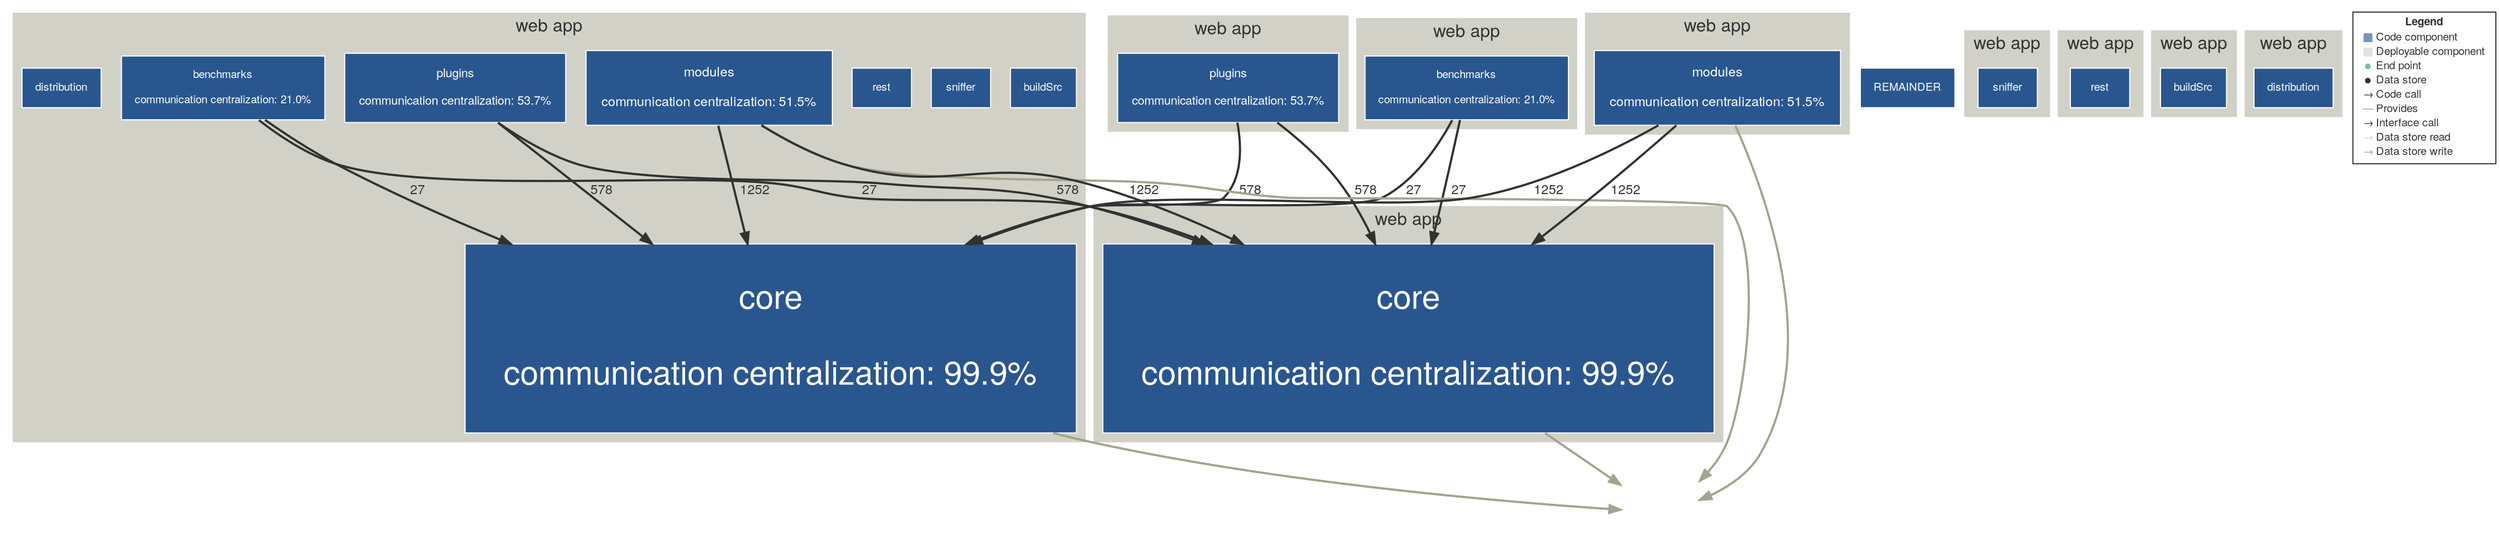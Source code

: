digraph "Graph" {
compound=true
rankdir=TD
subgraph "cluster-plugins" {
style="filled"
color="#D2D1C7"
fontname="Helvetica Neue"
fontsize="16"
fontcolor="#323232"
label="web app"
"plugins@plugins" [ shape="box" style="filled" fillcolor="#2A568F" penwidth="1" color="#FFFFFF" fontname="Helvetica Neue" fontcolor="#FFFFFF" fontsize="11" margin="0.176" label="plugins

communication centralization: 53.7%" ]
}
"4fca0fe6-64a4-45a4-ba1b-edbac917a4f3@NOT_DEPLOYED" [ shape="box" penwidth="0" fontname="Helvetica Neue" fontcolor="#323232" fontsize="16" image="icon-datastore.png" width="1.000" height="1.000" fixedsize="true" label="" ]
"REMAINDER@NOT_DEPLOYED" [ shape="box" style="filled" fillcolor="#2A568F" penwidth="1" color="#FFFFFF" fontname="Helvetica Neue" fontcolor="#FFFFFF" fontsize="10" margin="0.16" label="REMAINDER" ]
subgraph "cluster-core" {
style="filled"
color="#D2D1C7"
fontname="Helvetica Neue"
fontsize="16"
fontcolor="#323232"
label="web app"
"core@core" [ shape="box" style="filled" fillcolor="#2A568F" penwidth="1" color="#FFFFFF" fontname="Helvetica Neue" fontcolor="#FFFFFF" fontsize="30" margin="0.48" label="core

communication centralization: 99.9%" ]
}
subgraph "cluster-benchmarks" {
style="filled"
color="#D2D1C7"
fontname="Helvetica Neue"
fontsize="16"
fontcolor="#323232"
label="web app"
"benchmarks@benchmarks" [ shape="box" style="filled" fillcolor="#2A568F" penwidth="1" color="#FFFFFF" fontname="Helvetica Neue" fontcolor="#FFFFFF" fontsize="10" margin="0.16" label="benchmarks

communication centralization: 21.0%" ]
}
subgraph "cluster-:rootProject" {
style="filled"
color="#D2D1C7"
fontname="Helvetica Neue"
fontsize="16"
fontcolor="#323232"
label="web app"
"buildSrc@:rootProject" [ shape="box" style="filled" fillcolor="#2A568F" penwidth="1" color="#FFFFFF" fontname="Helvetica Neue" fontcolor="#FFFFFF" fontsize="10" margin="0.16" label="buildSrc" ]
"sniffer@:rootProject" [ shape="box" style="filled" fillcolor="#2A568F" penwidth="1" color="#FFFFFF" fontname="Helvetica Neue" fontcolor="#FFFFFF" fontsize="10" margin="0.16" label="sniffer" ]
"rest@:rootProject" [ shape="box" style="filled" fillcolor="#2A568F" penwidth="1" color="#FFFFFF" fontname="Helvetica Neue" fontcolor="#FFFFFF" fontsize="10" margin="0.16" label="rest" ]
"plugins@:rootProject" [ shape="box" style="filled" fillcolor="#2A568F" penwidth="1" color="#FFFFFF" fontname="Helvetica Neue" fontcolor="#FFFFFF" fontsize="11" margin="0.176" label="plugins

communication centralization: 53.7%" ]
"modules@:rootProject" [ shape="box" style="filled" fillcolor="#2A568F" penwidth="1" color="#FFFFFF" fontname="Helvetica Neue" fontcolor="#FFFFFF" fontsize="12" margin="0.192" label="modules

communication centralization: 51.5%" ]
"core@:rootProject" [ shape="box" style="filled" fillcolor="#2A568F" penwidth="1" color="#FFFFFF" fontname="Helvetica Neue" fontcolor="#FFFFFF" fontsize="30" margin="0.48" label="core

communication centralization: 99.9%" ]
"benchmarks@:rootProject" [ shape="box" style="filled" fillcolor="#2A568F" penwidth="1" color="#FFFFFF" fontname="Helvetica Neue" fontcolor="#FFFFFF" fontsize="10" margin="0.16" label="benchmarks

communication centralization: 21.0%" ]
"distribution@:rootProject" [ shape="box" style="filled" fillcolor="#2A568F" penwidth="1" color="#FFFFFF" fontname="Helvetica Neue" fontcolor="#FFFFFF" fontsize="10" margin="0.16" label="distribution" ]
}
subgraph "cluster-sniffer" {
style="filled"
color="#D2D1C7"
fontname="Helvetica Neue"
fontsize="16"
fontcolor="#323232"
label="web app"
"sniffer@sniffer" [ shape="box" style="filled" fillcolor="#2A568F" penwidth="1" color="#FFFFFF" fontname="Helvetica Neue" fontcolor="#FFFFFF" fontsize="10" margin="0.16" label="sniffer" ]
}
subgraph "cluster-rest" {
style="filled"
color="#D2D1C7"
fontname="Helvetica Neue"
fontsize="16"
fontcolor="#323232"
label="web app"
"rest@rest" [ shape="box" style="filled" fillcolor="#2A568F" penwidth="1" color="#FFFFFF" fontname="Helvetica Neue" fontcolor="#FFFFFF" fontsize="10" margin="0.16" label="rest" ]
}
subgraph "cluster-modules" {
style="filled"
color="#D2D1C7"
fontname="Helvetica Neue"
fontsize="16"
fontcolor="#323232"
label="web app"
"modules@modules" [ shape="box" style="filled" fillcolor="#2A568F" penwidth="1" color="#FFFFFF" fontname="Helvetica Neue" fontcolor="#FFFFFF" fontsize="12" margin="0.192" label="modules

communication centralization: 51.5%" ]
}
subgraph "cluster-buildSrc" {
style="filled"
color="#D2D1C7"
fontname="Helvetica Neue"
fontsize="16"
fontcolor="#323232"
label="web app"
"buildSrc@buildSrc" [ shape="box" style="filled" fillcolor="#2A568F" penwidth="1" color="#FFFFFF" fontname="Helvetica Neue" fontcolor="#FFFFFF" fontsize="10" margin="0.16" label="buildSrc" ]
}
subgraph "cluster-distribution" {
style="filled"
color="#D2D1C7"
fontname="Helvetica Neue"
fontsize="16"
fontcolor="#323232"
label="web app"
"distribution@distribution" [ shape="box" style="filled" fillcolor="#2A568F" penwidth="1" color="#FFFFFF" fontname="Helvetica Neue" fontcolor="#FFFFFF" fontsize="10" margin="0.16" label="distribution" ]
}
"plugins@plugins" -> "core@core" [ penwidth="2" color="#323232" fontcolor="#323232" fontname="Helvetica Neue" fontsize="12" label="  578" ]
"plugins@plugins" -> "core@:rootProject" [ penwidth="2" color="#323232" fontcolor="#323232" fontname="Helvetica Neue" fontsize="12" label="  578" ]
"core@core" -> "4fca0fe6-64a4-45a4-ba1b-edbac917a4f3@NOT_DEPLOYED" [ penwidth="2" color="#A4A38F" fontcolor="#A4A38F" fontname="Helvetica Neue" fontsize="12" label="" ]
"benchmarks@benchmarks" -> "core@core" [ penwidth="2" color="#323232" fontcolor="#323232" fontname="Helvetica Neue" fontsize="12" label="  27" ]
"benchmarks@benchmarks" -> "core@:rootProject" [ penwidth="2" color="#323232" fontcolor="#323232" fontname="Helvetica Neue" fontsize="12" label="  27" ]
"plugins@:rootProject" -> "core@core" [ penwidth="2" color="#323232" fontcolor="#323232" fontname="Helvetica Neue" fontsize="12" label="  578" ]
"plugins@:rootProject" -> "core@:rootProject" [ penwidth="2" color="#323232" fontcolor="#323232" fontname="Helvetica Neue" fontsize="12" label="  578" ]
"modules@:rootProject" -> "4fca0fe6-64a4-45a4-ba1b-edbac917a4f3@NOT_DEPLOYED" [ penwidth="2" color="#A4A38F" fontcolor="#A4A38F" fontname="Helvetica Neue" fontsize="12" label="" ]
"modules@:rootProject" -> "core@core" [ penwidth="2" color="#323232" fontcolor="#323232" fontname="Helvetica Neue" fontsize="12" label="  1252" ]
"modules@:rootProject" -> "core@:rootProject" [ penwidth="2" color="#323232" fontcolor="#323232" fontname="Helvetica Neue" fontsize="12" label="  1252" ]
"core@:rootProject" -> "4fca0fe6-64a4-45a4-ba1b-edbac917a4f3@NOT_DEPLOYED" [ penwidth="2" color="#A4A38F" fontcolor="#A4A38F" fontname="Helvetica Neue" fontsize="12" label="" ]
"benchmarks@:rootProject" -> "core@core" [ penwidth="2" color="#323232" fontcolor="#323232" fontname="Helvetica Neue" fontsize="12" label="  27" ]
"benchmarks@:rootProject" -> "core@:rootProject" [ penwidth="2" color="#323232" fontcolor="#323232" fontname="Helvetica Neue" fontsize="12" label="  27" ]
"modules@modules" -> "4fca0fe6-64a4-45a4-ba1b-edbac917a4f3@NOT_DEPLOYED" [ penwidth="2" color="#A4A38F" fontcolor="#A4A38F" fontname="Helvetica Neue" fontsize="12" label="" ]
"modules@modules" -> "core@core" [ penwidth="2" color="#323232" fontcolor="#323232" fontname="Helvetica Neue" fontsize="12" label="  1252" ]
"modules@modules" -> "core@:rootProject" [ penwidth="2" color="#323232" fontcolor="#323232" fontname="Helvetica Neue" fontsize="12" label="  1252" ]
"LEGEND" [ shape="box" style="filled" fillcolor="#FFFFFF" penwidth="1" color="#323232" fontname="Helvetica Neue" fontcolor="#323232" fontsize="10" label=<<TABLE BORDER="0" CELLPADDING="1" CELLSPACING="0">
<TR><TD COLSPAN="2"><B>Legend</B></TD></TR>
<TR><TD><FONT COLOR="#2A568F">&#9638;</FONT></TD><TD ALIGN="left">Code component</TD></TR>
<TR><TD><FONT COLOR="#D2D1C7">&#9638;</FONT></TD><TD ALIGN="left">Deployable component</TD></TR>
<TR><TD><FONT COLOR="#72C0B4">&#9679;</FONT></TD><TD ALIGN="left">End point</TD></TR>
<TR><TD><FONT COLOR="#323232">&#9679;</FONT></TD><TD ALIGN="left">Data store</TD></TR>
<TR><TD><FONT COLOR="#323232">&rarr;</FONT></TD><TD ALIGN="left">Code call</TD></TR>
<TR><TD><FONT COLOR="#72C0B4">&#8212;</FONT></TD><TD ALIGN="left">Provides</TD></TR>
<TR><TD><FONT COLOR="#820445">&rarr;</FONT></TD><TD ALIGN="left">Interface call</TD></TR>
<TR><TD><FONT COLOR="#D2D1C7">&rarr;</FONT></TD><TD ALIGN="left">Data store read</TD></TR>
<TR><TD><FONT COLOR="#A4A38F">&rarr;</FONT></TD><TD ALIGN="left">Data store write</TD></TR>
</TABLE>
>  ]
}
